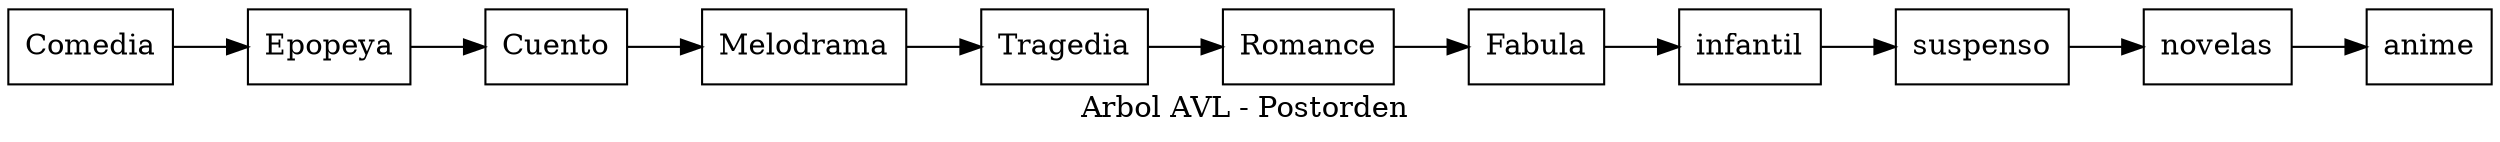 digraph arbolpostorden {
node [shape = record];
rankdir=LR;
nodo0[label="Comedia"];
nodo1[label="Epopeya"];
nodo2[label="Cuento"];
nodo3[label="Melodrama"];
nodo4[label="Tragedia"];
nodo5[label="Romance"];
nodo6[label="Fabula"];
nodo7[label="infantil"];
nodo8[label="suspenso"];
nodo9[label="novelas"];
nodo10[label="anime"];
nodo0->nodo1->nodo2->nodo3->nodo4->nodo5->nodo6->nodo7->nodo8->nodo9->nodo10;
label = "Arbol AVL - Postorden "
}
